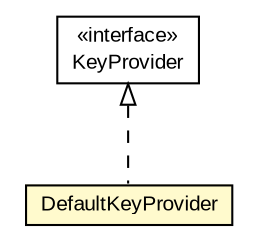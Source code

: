 #!/usr/local/bin/dot
#
# Class diagram 
# Generated by UMLGraph version R5_6-24-gf6e263 (http://www.umlgraph.org/)
#

digraph G {
	edge [fontname="arial",fontsize=10,labelfontname="arial",labelfontsize=10];
	node [fontname="arial",fontsize=10,shape=plaintext];
	nodesep=0.25;
	ranksep=0.5;
	// net.trajano.openidconnect.provider.ejb.DefaultKeyProvider
	c3801 [label=<<table title="net.trajano.openidconnect.provider.ejb.DefaultKeyProvider" border="0" cellborder="1" cellspacing="0" cellpadding="2" port="p" bgcolor="lemonChiffon" href="./DefaultKeyProvider.html">
		<tr><td><table border="0" cellspacing="0" cellpadding="1">
<tr><td align="center" balign="center"> DefaultKeyProvider </td></tr>
		</table></td></tr>
		</table>>, URL="./DefaultKeyProvider.html", fontname="arial", fontcolor="black", fontsize=10.0];
	// net.trajano.openidconnect.provider.spi.KeyProvider
	c3819 [label=<<table title="net.trajano.openidconnect.provider.spi.KeyProvider" border="0" cellborder="1" cellspacing="0" cellpadding="2" port="p" href="../spi/KeyProvider.html">
		<tr><td><table border="0" cellspacing="0" cellpadding="1">
<tr><td align="center" balign="center"> &#171;interface&#187; </td></tr>
<tr><td align="center" balign="center"> KeyProvider </td></tr>
		</table></td></tr>
		</table>>, URL="../spi/KeyProvider.html", fontname="arial", fontcolor="black", fontsize=10.0];
	//net.trajano.openidconnect.provider.ejb.DefaultKeyProvider implements net.trajano.openidconnect.provider.spi.KeyProvider
	c3819:p -> c3801:p [dir=back,arrowtail=empty,style=dashed];
}

